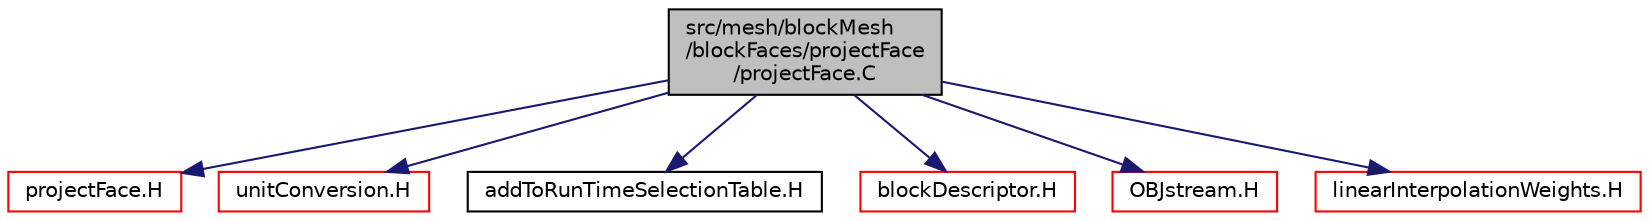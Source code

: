 digraph "src/mesh/blockMesh/blockFaces/projectFace/projectFace.C"
{
  bgcolor="transparent";
  edge [fontname="Helvetica",fontsize="10",labelfontname="Helvetica",labelfontsize="10"];
  node [fontname="Helvetica",fontsize="10",shape=record];
  Node1 [label="src/mesh/blockMesh\l/blockFaces/projectFace\l/projectFace.C",height=0.2,width=0.4,color="black", fillcolor="grey75", style="filled" fontcolor="black"];
  Node1 -> Node2 [color="midnightblue",fontsize="10",style="solid",fontname="Helvetica"];
  Node2 [label="projectFace.H",height=0.2,width=0.4,color="red",URL="$projectFace_8H.html"];
  Node1 -> Node3 [color="midnightblue",fontsize="10",style="solid",fontname="Helvetica"];
  Node3 [label="unitConversion.H",height=0.2,width=0.4,color="red",URL="$unitConversion_8H.html",tooltip="Unit conversion functions. "];
  Node1 -> Node4 [color="midnightblue",fontsize="10",style="solid",fontname="Helvetica"];
  Node4 [label="addToRunTimeSelectionTable.H",height=0.2,width=0.4,color="black",URL="$addToRunTimeSelectionTable_8H.html",tooltip="Macros for easy insertion into run-time selection tables. "];
  Node1 -> Node5 [color="midnightblue",fontsize="10",style="solid",fontname="Helvetica"];
  Node5 [label="blockDescriptor.H",height=0.2,width=0.4,color="red",URL="$blockDescriptor_8H.html"];
  Node1 -> Node6 [color="midnightblue",fontsize="10",style="solid",fontname="Helvetica"];
  Node6 [label="OBJstream.H",height=0.2,width=0.4,color="red",URL="$OBJstream_8H.html"];
  Node1 -> Node7 [color="midnightblue",fontsize="10",style="solid",fontname="Helvetica"];
  Node7 [label="linearInterpolationWeights.H",height=0.2,width=0.4,color="red",URL="$linearInterpolationWeights_8H.html"];
}
